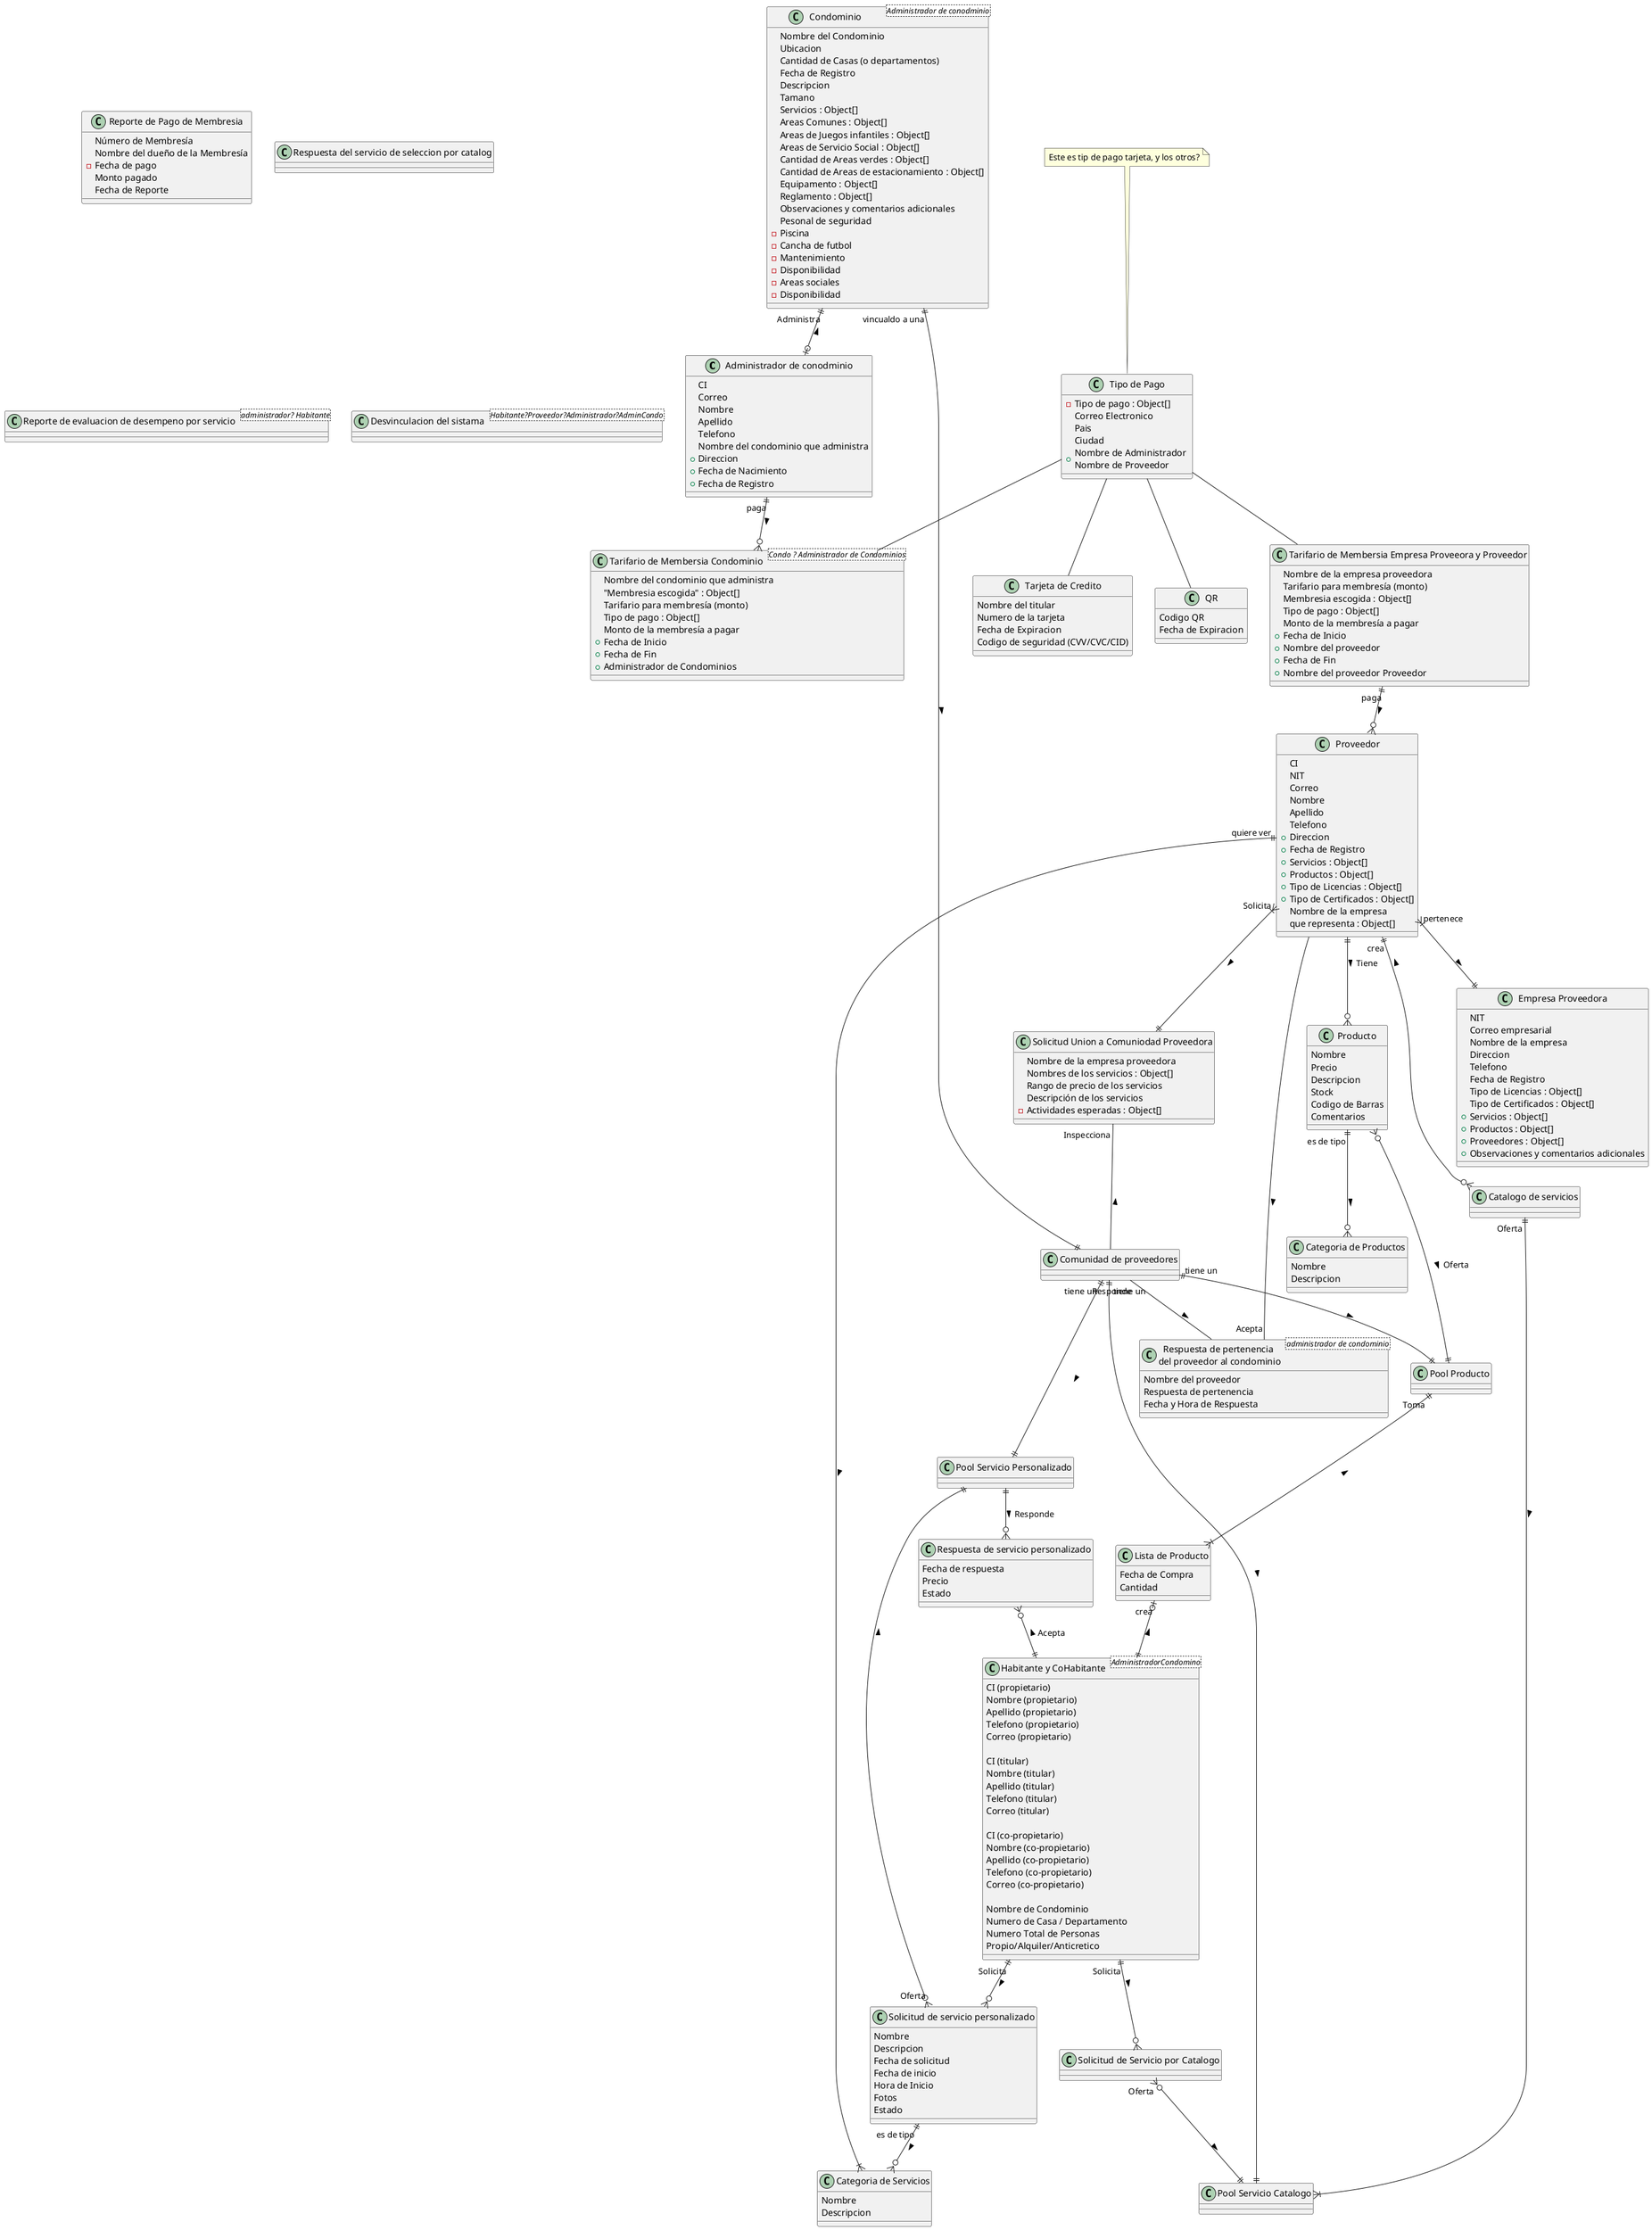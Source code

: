 @startuml
' 1
' class Administrador {
  ' {field} CI
  ' {field} Correo
  ' {field} Nombre
  ' {field} Apellido
  ' {field} Telefono
  ' {field} + Direccion
  ' {field} + Fecha de Nacimiento
  ' {field} + Fecha de Registro
  ' {field} -  Nombre del condominio que administra
' }

' note right of Administrador::"Nombre del condominio que administra"
'   Este campo no deberia de estar
' end note

' 9
class "Administrador de conodminio" {
  {field} CI
  {field} Correo
  {field} Nombre
  {field} Apellido
  {field} Telefono
  {field} Nombre del condominio que administra
  {field} + Direccion
  {field} + Fecha de Nacimiento
  {field} + Fecha de Registro
}

' 2
class Condominio<Administrador de conodminio> {
  {field} Nombre del Condominio
  {field} Ubicacion
  {field} Cantidad de Casas (o departamentos)
  {field} Fecha de Registro
  {field} Descripcion
  {field} Tamano
  {field} Servicios : Object[]
  {field} Areas Comunes : Object[]
  {field} Areas de Juegos infantiles : Object[]
  {field} Areas de Servicio Social : Object[]
  {field} Cantidad de Areas verdes : Object[]
  {field} Cantidad de Areas de estacionamiento : Object[]
  {field} Equipamento : Object[]
  {field} Reglamento : Object[]
  {field} Observaciones y comentarios adicionales
  {field} Pesonal de seguridad
  {field} - Piscina
  {field} - Cancha de futbol
  {field} - Mantenimiento
  {field} - Disponibilidad
  {field} - Areas sociales
  {field} - Disponibilidad
}

' 3
class Proveedor {
  {field} CI
  {field} NIT
  {field} Correo
  {field} Nombre
  {field} Apellido
  {field} Telefono
  {field} + Direccion
  {field} + Fecha de Registro
  {field} + Servicios : Object[]
  {field} + Productos : Object[]
  {field} + Tipo de Licencias : Object[]
  {field} + Tipo de Certificados : Object[]
  {field} Nombre de la empresa \nque representa : Object[]
}

' 4
class "Empresa Proveedora" {
  {field} NIT
  {field} Correo empresarial
  {field} Nombre de la empresa
  {field} Direccion
  {field} Telefono
  {field} Fecha de Registro
  {field} Tipo de Licencias : Object[]
  {field} Tipo de Certificados : Object[]
  {field} + Servicios : Object[]
  {field} + Productos : Object[]
  {field} + Proveedores : Object[]
  {field} + Observaciones y comentarios adicionales
}

' 10
class "Habitante y CoHabitante"<AdministradorCondomino> {
  {field} CI (propietario)
  {field} Nombre (propietario)
  {field} Apellido (propietario)
  {field} Telefono (propietario)
  {field} Correo (propietario)

  {field} CI (titular)
  {field} Nombre (titular)
  {field} Apellido (titular)
  {field} Telefono (titular)
  {field} Correo (titular)

  {field} CI (co-propietario)
  {field} Nombre (co-propietario)
  {field} Apellido (co-propietario)
  {field} Telefono (co-propietario)
  {field} Correo (co-propietario)

  {field} Nombre de Condominio
  {field} Numero de Casa / Departamento
  {field} Numero Total de Personas
  {field} Propio/Alquiler/Anticretico
}

' 5
class "Tarifario de Membersia Condominio"<Condo ? Administrador de Condominios> {
  {field} Nombre del condominio que administra
  {field} "Membresia escogida" : Object[]
  {field} Tarifario para membresía (monto)
  {field} Tipo de pago : Object[]
  {field} Monto de la membresía a pagar 
  {field} + Fecha de Inicio
  {field} + Fecha de Fin
  {field} + Administrador de Condominios
}

' note right of "Tarifario de Membersia Condominio" :: "Membresia escogida"
'   Mejor tipo de membresia
' end note

' note right of "Tarifario de Membersia Condominio"::"Nombre del condominio que administra"
'   Mejor Condominio
' end note

' note right of "Tarifario de Membersia Condominio"::"Tarifario para membresía (monto)"
'   Mejor Pago
' end note

' 6
class "Tarifario de Membersia Empresa Proveeora y Proveedor" {
  {field} Nombre de la empresa proveedora
  {field} Tarifario para membresía (monto)
  {field} Membresia escogida : Object[]
  {field} Tipo de pago : Object[]
  {field} Monto de la membresía a pagar 
  {field} + Fecha de Inicio
  {field} + Nombre del proveedor
  {field} + Fecha de Fin
  {field} + Nombre del proveedor Proveedor
}

' 7
class "Tipo de Pago" {
  {field} - Tipo de pago : Object[]
  {field} Correo Electronico
  {field} Pais
  {field} Ciudad
  {field} + Nombre de Administrador \nNombre de Proveedor
}

note top of "Tipo de Pago" : Este es tip de pago tarjeta, y los otros?

' 8
class "Reporte de Pago de Membresia" {
  {field} Número de Membresía
  {field} Nombre del dueño de la Membresía
  {field} - Fecha de pago
  {field} Monto pagado
  {field} Fecha de Reporte
}

' note top of  "Reporte de Pago de Membresia" : Deberia de haber esta clase en MD

' note right of  "Reporte de Pago de Membresia" ::"Fecha de pago"
'   Deberia estar esta informacion en Tarifario
' end note

' 11
class "Solicitud Union a Comuniodad Proveedora" {
  {field} Nombre de la empresa proveedora
  {field} Nombres de los servicios : Object[]
  {field} Rango de precio de los servicios
  {field} Descripción de los servicios
  {field} - Actividades esperadas : Object[]
}

' 12
class "Respuesta de pertenencia \ndel proveedor al condominio"<administrador de condominio> {
  {field} Nombre del proveedor
  {field} Respuesta de pertenencia
  {field} Fecha y Hora de Respuesta
}

' 13
class "Solicitud de Servicio por Catalogo" {

}
' 14
class "Respuesta del servicio de seleccion por catalog" {

}

' 15
class "Solicitud de servicio personalizado" {
  {field} Nombre 
  {field} Descripcion
  {field} Fecha de solicitud
  {field} Fecha de inicio
  {field} Hora de Inicio
  {field} Fotos
  {field} Estado
}
' 16
class "Respuesta de servicio personalizado" {
  {field} Fecha de respuesta
  {field} Precio
  {field} Estado
}

' 18
class "Reporte de evaluacion de desempeno por servicio"<administrador? Habitante> {

}
' 19
class "Desvinculacion del sistama"<Habitante?Proveedor?Administrador?AdminCondo> {

}

' 20
class "Catalogo de servicios" {

}

' E21
class "Comunidad de proveedores" {

}

' E23
class Producto {
  {field} Nombre 
  {field} Precio
  {field} Descripcion 
  {field} Stock 
  {field} Codigo de Barras 
  {field} Comentarios 
}

' E24
class "Lista de Producto" {
  {field} Fecha de Compra
  {field} Cantidad
}

' E25
class "Tarjeta de Credito" {
  {field} Nombre del titular
  {field} Numero de la tarjeta
  {field} Fecha de Expiracion
  {field} Codigo de seguridad (CVV/CVC/CID)
}

' E26
class QR {
  {field} Codigo QR
  {field} Fecha de Expiracion
}

' E27
class "Categoria de Servicios" {
  {field} Nombre
  {field} Descripcion
}

' E28
class "Categoria de Productos" {
  {field} Nombre
  {field} Descripcion
}

' E29
class "Pool Servicio Personalizado" {

}

class "Pool Servicio Catalogo" {

}

class "Pool Producto" {

}

' RELACIONES

' FLUJO CONDOMINIO
Condominio ||--o| "Administrador de conodminio" : "Administra" <
Condominio ||--|| "Comunidad de proveedores" : "vincualdo a una" >


' COMUNIDAD DE PROVEEDRES Y POOLS
"Comunidad de proveedores" ||--|| "Pool Servicio Personalizado" : "tiene un" >
"Comunidad de proveedores" ||--|| "Pool Servicio Catalogo" : "tiene un" >
"Comunidad de proveedores" ||--|| "Pool Producto" : "tiene un" >

' FLUJO DE SERVICIO PERSONALIZADO
"Habitante y CoHabitante" ||--o{ "Solicitud de servicio personalizado" : "Solicita" >
"Solicitud de servicio personalizado" ||--o{ "Categoria de Servicios" : "es de tipo" >
"Solicitud de servicio personalizado" }o--|| "Pool Servicio Personalizado" : "Oferta" >
"Respuesta de servicio personalizado" }o--|| "Habitante y CoHabitante" : Acepta <
"Pool Servicio Personalizado" ||--o{ "Respuesta de servicio personalizado" : Responde >
Proveedor ||--|{ "Categoria de Servicios" : "quiere ver" >

' FLUJO DE SOLICITUD DE PRODUCTO
Proveedor ||--o{ Producto : Tiene >
Producto ||--o{ "Categoria de Productos" : "es de tipo" >
Producto }o--|| "Pool Producto" : Oferta >
"Pool Producto" ||---|{ "Lista de Producto" : "Toma" <
"Lista de Producto" |o--|| "Habitante y CoHabitante" : "crea" <

' FLUJO DE SOLICITUD DE SERVICIO POR CATALOGO
Proveedor ||--o{ "Catalogo de servicios" : "crea" <
"Catalogo de servicios" ||--|{ "Pool Servicio Catalogo" : "Oferta" >
"Habitante y CoHabitante" ||--o{ "Solicitud de Servicio por Catalogo" : "Solicita" >
"Solicitud de Servicio por Catalogo" }o--|| "Pool Servicio Catalogo" : "Oferta" >

' FLUJO DE SOLICITUD DE PERTENENCIA (PROVEEDORES|CONMINIO)
Proveedor }|--|| "Empresa Proveedora" : "pertenece" > 
Proveedor }|--|| "Solicitud Union a Comuniodad Proveedora" : "Solicita" >
"Solicitud Union a Comuniodad Proveedora" -- "Comunidad de proveedores" : "Inspecciona" <
"Comunidad de proveedores" -- "Respuesta de pertenencia \ndel proveedor al condominio" : "Responde" >
"Respuesta de pertenencia \ndel proveedor al condominio" -- "Proveedor" : "Acepta" <

' FLUJO DE TARIFA
"Administrador de conodminio" ||--o{ "Tarifario de Membersia Condominio" : "paga" >
"Tarifario de Membersia Empresa Proveeora y Proveedor" ||--o{ "Proveedor" : "paga" >
"Tipo de Pago" -- "Tarifario de Membersia Condominio"
"Tipo de Pago" -- "Tarifario de Membersia Empresa Proveeora y Proveedor"
"Tipo de Pago" -- "Tarjeta de Credito"
"Tipo de Pago" -- QR
' "Reporte de Pago de Membresia"


@enduml

